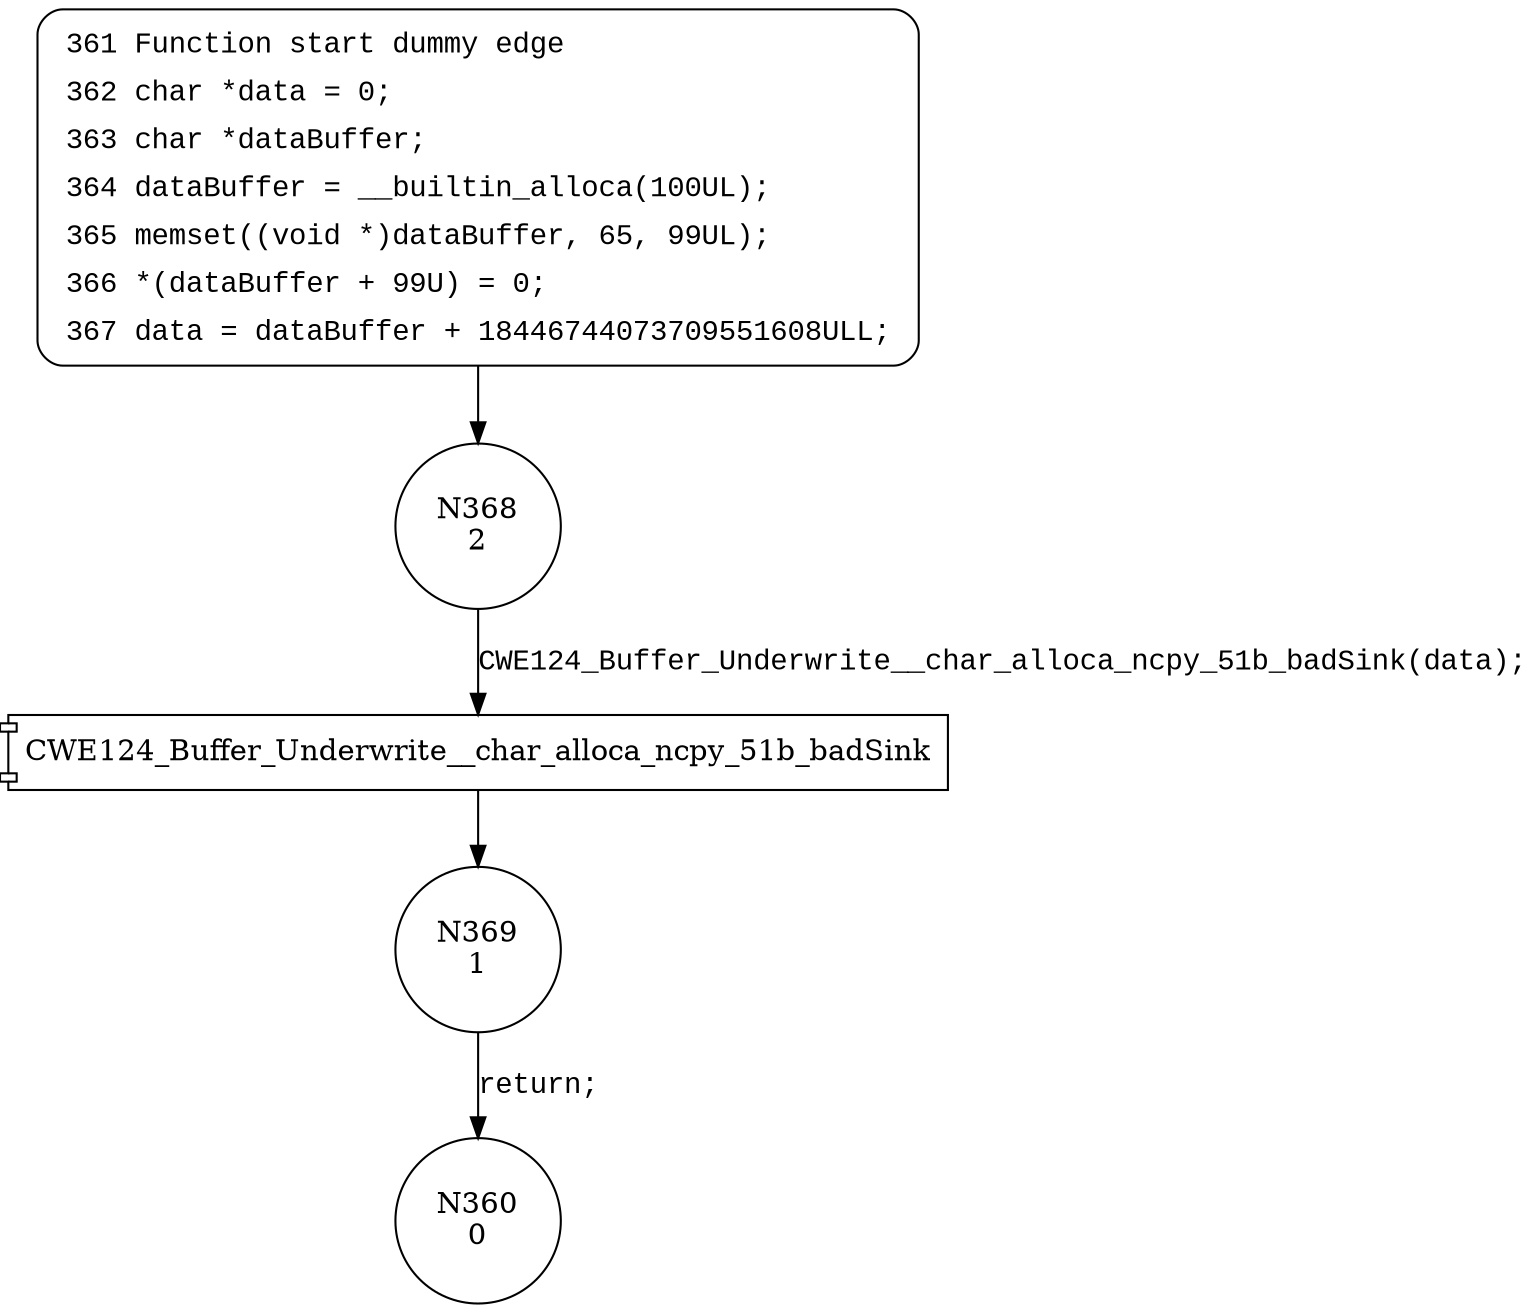 digraph CWE124_Buffer_Underwrite__char_alloca_ncpy_51_bad {
368 [shape="circle" label="N368\n2"]
369 [shape="circle" label="N369\n1"]
360 [shape="circle" label="N360\n0"]
361 [style="filled,bold" penwidth="1" fillcolor="white" fontname="Courier New" shape="Mrecord" label=<<table border="0" cellborder="0" cellpadding="3" bgcolor="white"><tr><td align="right">361</td><td align="left">Function start dummy edge</td></tr><tr><td align="right">362</td><td align="left">char *data = 0;</td></tr><tr><td align="right">363</td><td align="left">char *dataBuffer;</td></tr><tr><td align="right">364</td><td align="left">dataBuffer = __builtin_alloca(100UL);</td></tr><tr><td align="right">365</td><td align="left">memset((void *)dataBuffer, 65, 99UL);</td></tr><tr><td align="right">366</td><td align="left">*(dataBuffer + 99U) = 0;</td></tr><tr><td align="right">367</td><td align="left">data = dataBuffer + 18446744073709551608ULL;</td></tr></table>>]
361 -> 368[label=""]
100008 [shape="component" label="CWE124_Buffer_Underwrite__char_alloca_ncpy_51b_badSink"]
368 -> 100008 [label="CWE124_Buffer_Underwrite__char_alloca_ncpy_51b_badSink(data);" fontname="Courier New"]
100008 -> 369 [label="" fontname="Courier New"]
369 -> 360 [label="return;" fontname="Courier New"]
}